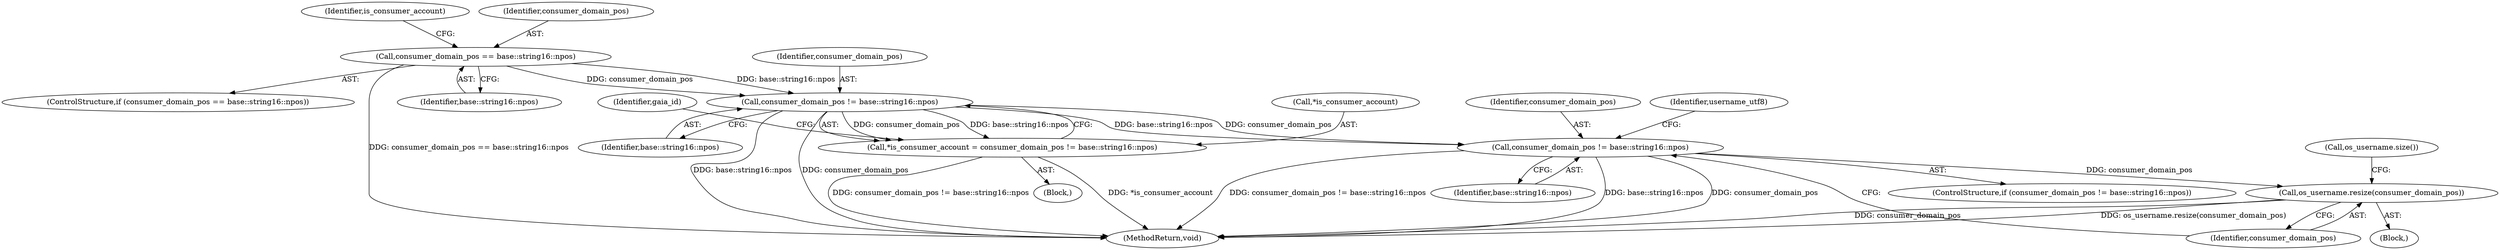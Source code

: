 digraph "0_Chrome_2440e872debd68ae7c2a8bf9ddb34df2cce378cd@API" {
"1000136" [label="(Call,consumer_domain_pos != base::string16::npos)"];
"1000130" [label="(Call,consumer_domain_pos == base::string16::npos)"];
"1000133" [label="(Call,*is_consumer_account = consumer_domain_pos != base::string16::npos)"];
"1000195" [label="(Call,consumer_domain_pos != base::string16::npos)"];
"1000199" [label="(Call,os_username.resize(consumer_domain_pos))"];
"1000135" [label="(Identifier,is_consumer_account)"];
"1000198" [label="(Block,)"];
"1000138" [label="(Identifier,base::string16::npos)"];
"1000129" [label="(ControlStructure,if (consumer_domain_pos == base::string16::npos))"];
"1000197" [label="(Identifier,base::string16::npos)"];
"1000249" [label="(MethodReturn,void)"];
"1000132" [label="(Identifier,base::string16::npos)"];
"1000130" [label="(Call,consumer_domain_pos == base::string16::npos)"];
"1000194" [label="(ControlStructure,if (consumer_domain_pos != base::string16::npos))"];
"1000199" [label="(Call,os_username.resize(consumer_domain_pos))"];
"1000136" [label="(Call,consumer_domain_pos != base::string16::npos)"];
"1000200" [label="(Identifier,consumer_domain_pos)"];
"1000205" [label="(Identifier,username_utf8)"];
"1000134" [label="(Call,*is_consumer_account)"];
"1000196" [label="(Identifier,consumer_domain_pos)"];
"1000131" [label="(Identifier,consumer_domain_pos)"];
"1000133" [label="(Call,*is_consumer_account = consumer_domain_pos != base::string16::npos)"];
"1000195" [label="(Call,consumer_domain_pos != base::string16::npos)"];
"1000141" [label="(Identifier,gaia_id)"];
"1000112" [label="(Block,)"];
"1000137" [label="(Identifier,consumer_domain_pos)"];
"1000234" [label="(Call,os_username.size())"];
"1000136" -> "1000133"  [label="AST: "];
"1000136" -> "1000138"  [label="CFG: "];
"1000137" -> "1000136"  [label="AST: "];
"1000138" -> "1000136"  [label="AST: "];
"1000133" -> "1000136"  [label="CFG: "];
"1000136" -> "1000249"  [label="DDG: base::string16::npos"];
"1000136" -> "1000249"  [label="DDG: consumer_domain_pos"];
"1000136" -> "1000133"  [label="DDG: consumer_domain_pos"];
"1000136" -> "1000133"  [label="DDG: base::string16::npos"];
"1000130" -> "1000136"  [label="DDG: consumer_domain_pos"];
"1000130" -> "1000136"  [label="DDG: base::string16::npos"];
"1000136" -> "1000195"  [label="DDG: consumer_domain_pos"];
"1000136" -> "1000195"  [label="DDG: base::string16::npos"];
"1000130" -> "1000129"  [label="AST: "];
"1000130" -> "1000132"  [label="CFG: "];
"1000131" -> "1000130"  [label="AST: "];
"1000132" -> "1000130"  [label="AST: "];
"1000135" -> "1000130"  [label="CFG: "];
"1000130" -> "1000249"  [label="DDG: consumer_domain_pos == base::string16::npos"];
"1000133" -> "1000112"  [label="AST: "];
"1000134" -> "1000133"  [label="AST: "];
"1000141" -> "1000133"  [label="CFG: "];
"1000133" -> "1000249"  [label="DDG: *is_consumer_account"];
"1000133" -> "1000249"  [label="DDG: consumer_domain_pos != base::string16::npos"];
"1000195" -> "1000194"  [label="AST: "];
"1000195" -> "1000197"  [label="CFG: "];
"1000196" -> "1000195"  [label="AST: "];
"1000197" -> "1000195"  [label="AST: "];
"1000200" -> "1000195"  [label="CFG: "];
"1000205" -> "1000195"  [label="CFG: "];
"1000195" -> "1000249"  [label="DDG: consumer_domain_pos != base::string16::npos"];
"1000195" -> "1000249"  [label="DDG: base::string16::npos"];
"1000195" -> "1000249"  [label="DDG: consumer_domain_pos"];
"1000195" -> "1000199"  [label="DDG: consumer_domain_pos"];
"1000199" -> "1000198"  [label="AST: "];
"1000199" -> "1000200"  [label="CFG: "];
"1000200" -> "1000199"  [label="AST: "];
"1000234" -> "1000199"  [label="CFG: "];
"1000199" -> "1000249"  [label="DDG: consumer_domain_pos"];
"1000199" -> "1000249"  [label="DDG: os_username.resize(consumer_domain_pos)"];
}
